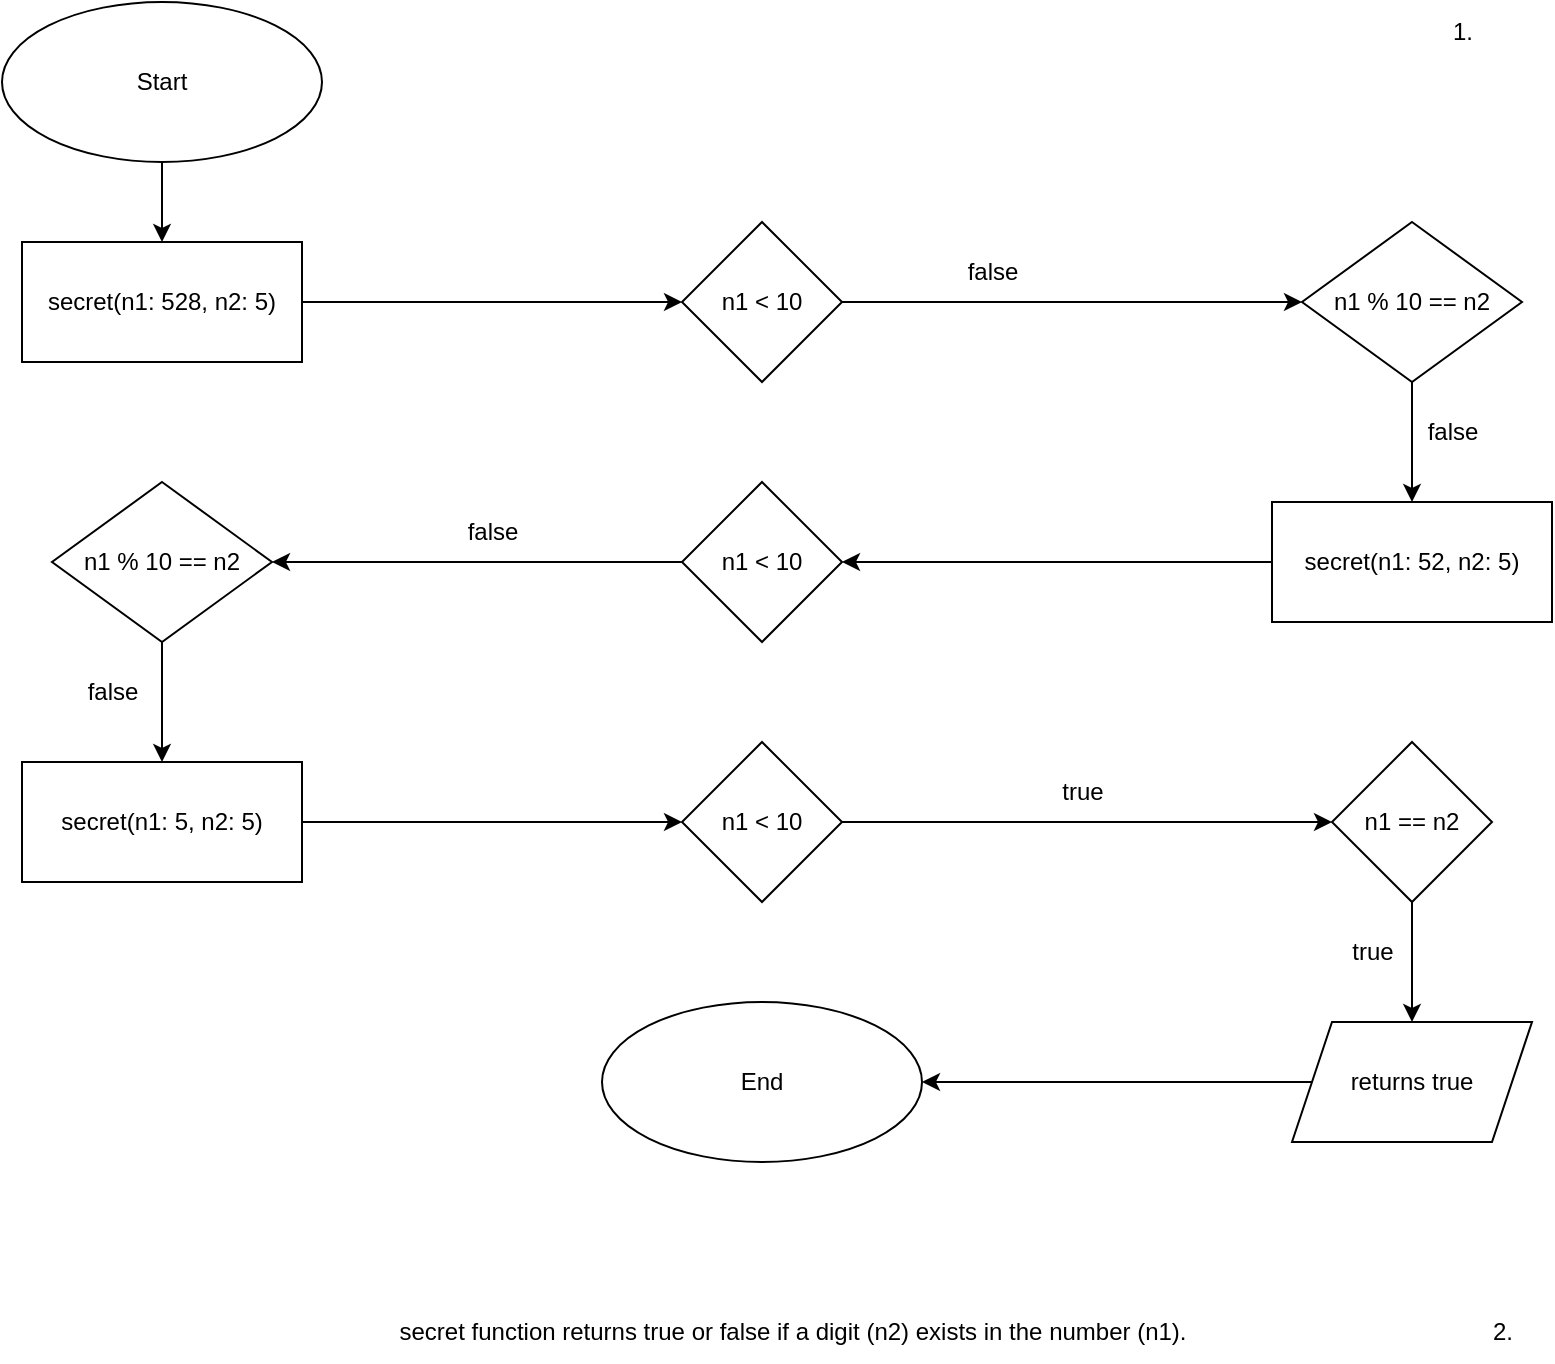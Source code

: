 <mxfile>
    <diagram id="UN2NTRPlWu4prfpC1pdJ" name="Page-1">
        <mxGraphModel dx="906" dy="991" grid="1" gridSize="10" guides="1" tooltips="1" connect="1" arrows="1" fold="1" page="1" pageScale="1" pageWidth="850" pageHeight="1100" math="0" shadow="0">
            <root>
                <mxCell id="0"/>
                <mxCell id="1" parent="0"/>
                <mxCell id="5" style="edgeStyle=none;html=1;" parent="1" source="2" target="4" edge="1">
                    <mxGeometry relative="1" as="geometry"/>
                </mxCell>
                <mxCell id="2" value="Start" style="ellipse;whiteSpace=wrap;html=1;" parent="1" vertex="1">
                    <mxGeometry x="30" y="20" width="160" height="80" as="geometry"/>
                </mxCell>
                <mxCell id="7" value="" style="edgeStyle=none;html=1;" parent="1" source="4" target="6" edge="1">
                    <mxGeometry relative="1" as="geometry"/>
                </mxCell>
                <mxCell id="4" value="secret(n1: 528, n2: 5)" style="whiteSpace=wrap;html=1;" parent="1" vertex="1">
                    <mxGeometry x="40" y="140" width="140" height="60" as="geometry"/>
                </mxCell>
                <mxCell id="8" style="edgeStyle=none;html=1;" parent="1" source="6" target="10" edge="1">
                    <mxGeometry relative="1" as="geometry">
                        <mxPoint x="200" y="280" as="targetPoint"/>
                    </mxGeometry>
                </mxCell>
                <mxCell id="6" value="n1 &amp;lt; 10" style="rhombus;whiteSpace=wrap;html=1;" parent="1" vertex="1">
                    <mxGeometry x="370" y="130" width="80" height="80" as="geometry"/>
                </mxCell>
                <mxCell id="9" value="false" style="text;html=1;align=center;verticalAlign=middle;resizable=0;points=[];autosize=1;strokeColor=none;fillColor=none;" parent="1" vertex="1">
                    <mxGeometry x="500" y="140" width="50" height="30" as="geometry"/>
                </mxCell>
                <mxCell id="10" value="n1 % 10 == n2" style="rhombus;whiteSpace=wrap;html=1;" parent="1" vertex="1">
                    <mxGeometry x="680" y="130" width="110" height="80" as="geometry"/>
                </mxCell>
                <mxCell id="12" value="false" style="text;html=1;align=center;verticalAlign=middle;resizable=0;points=[];autosize=1;strokeColor=none;fillColor=none;" parent="1" vertex="1">
                    <mxGeometry x="730" y="220" width="50" height="30" as="geometry"/>
                </mxCell>
                <mxCell id="18" style="edgeStyle=none;html=1;" parent="1" source="13" target="16" edge="1">
                    <mxGeometry relative="1" as="geometry"/>
                </mxCell>
                <mxCell id="13" value="secret(n1: 52, n2: 5)" style="whiteSpace=wrap;html=1;" parent="1" vertex="1">
                    <mxGeometry x="665" y="270" width="140" height="60" as="geometry"/>
                </mxCell>
                <mxCell id="15" style="edgeStyle=none;html=1;" parent="1" source="10" target="13" edge="1">
                    <mxGeometry relative="1" as="geometry">
                        <mxPoint x="160" y="500" as="sourcePoint"/>
                    </mxGeometry>
                </mxCell>
                <mxCell id="19" style="edgeStyle=none;html=1;" parent="1" source="16" target="17" edge="1">
                    <mxGeometry relative="1" as="geometry"/>
                </mxCell>
                <mxCell id="16" value="n1 &amp;lt; 10" style="rhombus;whiteSpace=wrap;html=1;" parent="1" vertex="1">
                    <mxGeometry x="370" y="260" width="80" height="80" as="geometry"/>
                </mxCell>
                <mxCell id="23" style="edgeStyle=none;html=1;" parent="1" source="17" target="24" edge="1">
                    <mxGeometry relative="1" as="geometry">
                        <mxPoint x="380" y="710" as="targetPoint"/>
                    </mxGeometry>
                </mxCell>
                <mxCell id="17" value="n1 % 10 == n2" style="rhombus;whiteSpace=wrap;html=1;" parent="1" vertex="1">
                    <mxGeometry x="55" y="260" width="110" height="80" as="geometry"/>
                </mxCell>
                <mxCell id="20" value="false" style="text;html=1;align=center;verticalAlign=middle;resizable=0;points=[];autosize=1;strokeColor=none;fillColor=none;" parent="1" vertex="1">
                    <mxGeometry x="250" y="270" width="50" height="30" as="geometry"/>
                </mxCell>
                <mxCell id="21" value="false" style="text;html=1;align=center;verticalAlign=middle;resizable=0;points=[];autosize=1;strokeColor=none;fillColor=none;" parent="1" vertex="1">
                    <mxGeometry x="60" y="350" width="50" height="30" as="geometry"/>
                </mxCell>
                <mxCell id="27" style="edgeStyle=none;html=1;" parent="1" source="24" target="26" edge="1">
                    <mxGeometry relative="1" as="geometry"/>
                </mxCell>
                <mxCell id="24" value="secret(n1: 5, n2: 5)" style="whiteSpace=wrap;html=1;" parent="1" vertex="1">
                    <mxGeometry x="40" y="400" width="140" height="60" as="geometry"/>
                </mxCell>
                <mxCell id="30" style="edgeStyle=none;html=1;" parent="1" source="26" target="32" edge="1">
                    <mxGeometry relative="1" as="geometry">
                        <mxPoint x="530" y="910" as="targetPoint"/>
                    </mxGeometry>
                </mxCell>
                <mxCell id="26" value="n1 &amp;lt; 10" style="rhombus;whiteSpace=wrap;html=1;" parent="1" vertex="1">
                    <mxGeometry x="370" y="390" width="80" height="80" as="geometry"/>
                </mxCell>
                <mxCell id="31" value="true" style="text;html=1;align=center;verticalAlign=middle;resizable=0;points=[];autosize=1;strokeColor=none;fillColor=none;" parent="1" vertex="1">
                    <mxGeometry x="550" y="400" width="40" height="30" as="geometry"/>
                </mxCell>
                <mxCell id="36" style="edgeStyle=none;html=1;" parent="1" source="32" target="37" edge="1">
                    <mxGeometry relative="1" as="geometry">
                        <mxPoint x="735" y="520" as="targetPoint"/>
                    </mxGeometry>
                </mxCell>
                <mxCell id="32" value="n1 == n2" style="rhombus;whiteSpace=wrap;html=1;" parent="1" vertex="1">
                    <mxGeometry x="695" y="390" width="80" height="80" as="geometry"/>
                </mxCell>
                <mxCell id="40" style="edgeStyle=none;html=1;" parent="1" source="37" target="39" edge="1">
                    <mxGeometry relative="1" as="geometry"/>
                </mxCell>
                <mxCell id="37" value="returns true" style="shape=parallelogram;perimeter=parallelogramPerimeter;whiteSpace=wrap;html=1;fixedSize=1;" parent="1" vertex="1">
                    <mxGeometry x="675" y="530" width="120" height="60" as="geometry"/>
                </mxCell>
                <mxCell id="38" value="true" style="text;html=1;align=center;verticalAlign=middle;resizable=0;points=[];autosize=1;strokeColor=none;fillColor=none;" parent="1" vertex="1">
                    <mxGeometry x="695" y="480" width="40" height="30" as="geometry"/>
                </mxCell>
                <mxCell id="39" value="End" style="ellipse;whiteSpace=wrap;html=1;" parent="1" vertex="1">
                    <mxGeometry x="330" y="520" width="160" height="80" as="geometry"/>
                </mxCell>
                <mxCell id="41" value="1." style="text;html=1;align=center;verticalAlign=middle;resizable=0;points=[];autosize=1;strokeColor=none;fillColor=none;" parent="1" vertex="1">
                    <mxGeometry x="745" y="20" width="30" height="30" as="geometry"/>
                </mxCell>
                <mxCell id="42" value="2." style="text;html=1;align=center;verticalAlign=middle;resizable=0;points=[];autosize=1;strokeColor=none;fillColor=none;" parent="1" vertex="1">
                    <mxGeometry x="765" y="670" width="30" height="30" as="geometry"/>
                </mxCell>
                <mxCell id="43" value="secret function returns true or false if a digit (n2) exists in the number (n1)." style="text;html=1;align=center;verticalAlign=middle;resizable=0;points=[];autosize=1;strokeColor=none;fillColor=none;" parent="1" vertex="1">
                    <mxGeometry x="215" y="670" width="420" height="30" as="geometry"/>
                </mxCell>
            </root>
        </mxGraphModel>
    </diagram>
</mxfile>